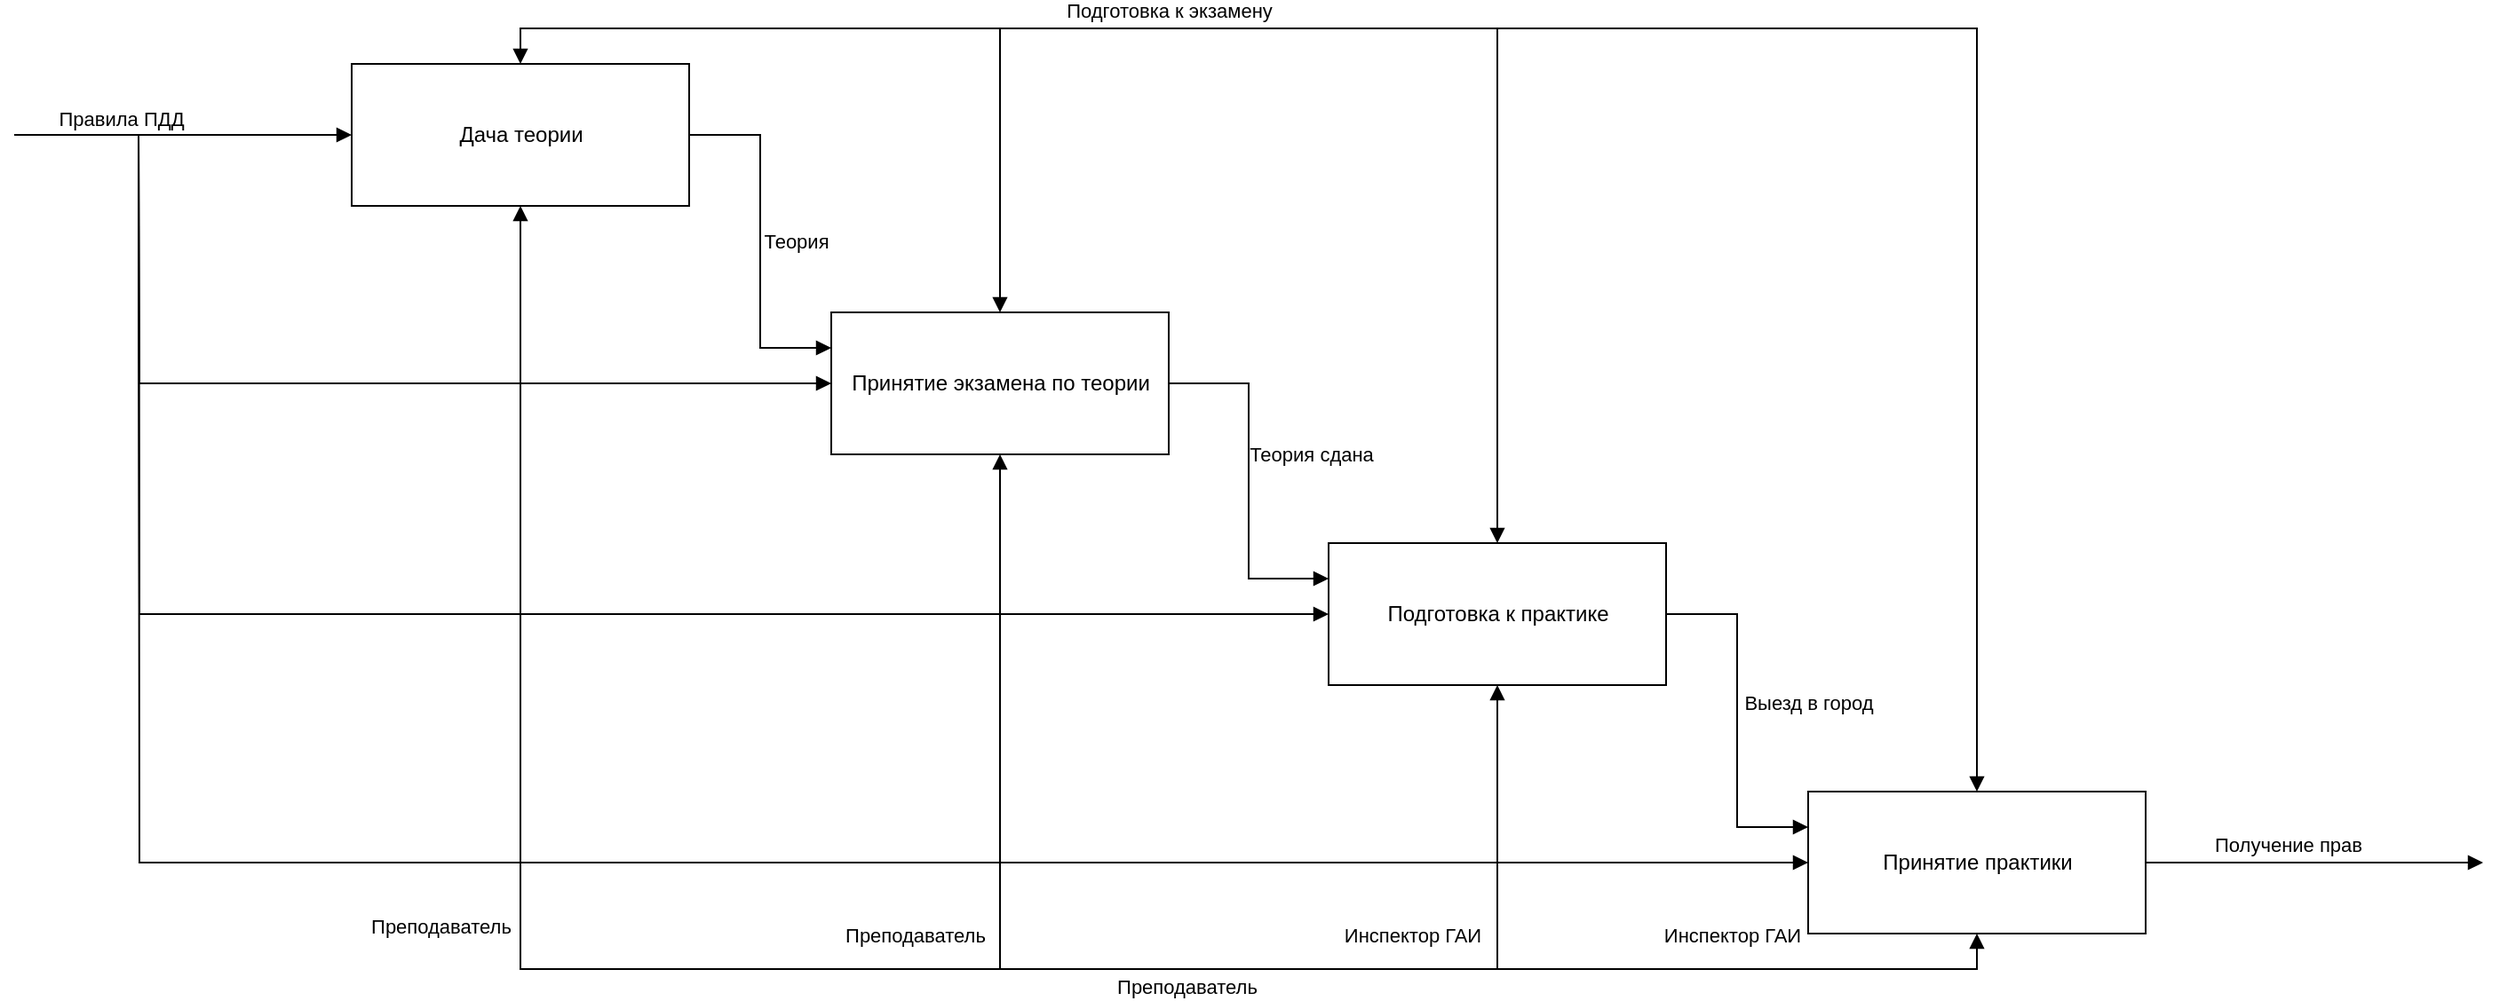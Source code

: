 <mxfile version="20.5.3" type="device"><diagram id="4-vYXm7lN5wewXKUIZjb" name="Страница 1"><mxGraphModel dx="2249" dy="794" grid="1" gridSize="10" guides="1" tooltips="1" connect="1" arrows="1" fold="1" page="1" pageScale="1" pageWidth="827" pageHeight="1169" math="0" shadow="0"><root><mxCell id="0"/><mxCell id="1" parent="0"/><mxCell id="oaXhuNx8Ytf3IVq7eA1u-3" style="edgeStyle=orthogonalEdgeStyle;rounded=0;orthogonalLoop=1;jettySize=auto;html=1;exitX=0;exitY=0.5;exitDx=0;exitDy=0;endArrow=none;endFill=0;startArrow=block;startFill=1;" parent="1" source="oaXhuNx8Ytf3IVq7eA1u-1" edge="1"><mxGeometry relative="1" as="geometry"><mxPoint x="-70" y="240" as="targetPoint"/></mxGeometry></mxCell><mxCell id="oaXhuNx8Ytf3IVq7eA1u-8" value="Правила ПДД" style="edgeLabel;html=1;align=center;verticalAlign=middle;resizable=0;points=[];" parent="oaXhuNx8Ytf3IVq7eA1u-3" vertex="1" connectable="0"><mxGeometry x="0.232" y="-3" relative="1" as="geometry"><mxPoint x="-13" y="-7" as="offset"/></mxGeometry></mxCell><mxCell id="oaXhuNx8Ytf3IVq7eA1u-10" style="edgeStyle=orthogonalEdgeStyle;rounded=0;orthogonalLoop=1;jettySize=auto;html=1;exitX=0.5;exitY=0;exitDx=0;exitDy=0;startArrow=block;startFill=1;endArrow=block;endFill=1;entryX=0.5;entryY=0;entryDx=0;entryDy=0;" parent="1" source="oaXhuNx8Ytf3IVq7eA1u-1" target="oaXhuNx8Ytf3IVq7eA1u-6" edge="1"><mxGeometry relative="1" as="geometry"><mxPoint x="1117" y="160" as="targetPoint"/></mxGeometry></mxCell><mxCell id="oaXhuNx8Ytf3IVq7eA1u-11" value="Подготовка к экзамену" style="edgeLabel;html=1;align=center;verticalAlign=middle;resizable=0;points=[];" parent="oaXhuNx8Ytf3IVq7eA1u-10" vertex="1" connectable="0"><mxGeometry x="-0.402" y="3" relative="1" as="geometry"><mxPoint x="5" y="-7" as="offset"/></mxGeometry></mxCell><mxCell id="oaXhuNx8Ytf3IVq7eA1u-24" style="edgeStyle=orthogonalEdgeStyle;rounded=0;orthogonalLoop=1;jettySize=auto;html=1;exitX=1;exitY=0.5;exitDx=0;exitDy=0;entryX=0;entryY=0.25;entryDx=0;entryDy=0;startArrow=none;startFill=0;endArrow=block;endFill=1;" parent="1" source="oaXhuNx8Ytf3IVq7eA1u-1" target="oaXhuNx8Ytf3IVq7eA1u-4" edge="1"><mxGeometry relative="1" as="geometry"/></mxCell><mxCell id="RH-XVd-XVVp1uxE-oXv3-3" value="Теория" style="edgeLabel;html=1;align=center;verticalAlign=middle;resizable=0;points=[];" vertex="1" connectable="0" parent="oaXhuNx8Ytf3IVq7eA1u-24"><mxGeometry x="-0.1" y="-1" relative="1" as="geometry"><mxPoint x="21" y="10" as="offset"/></mxGeometry></mxCell><mxCell id="oaXhuNx8Ytf3IVq7eA1u-1" value="Дача теории" style="html=1;" parent="1" vertex="1"><mxGeometry x="120" y="200" width="190" height="80" as="geometry"/></mxCell><mxCell id="oaXhuNx8Ytf3IVq7eA1u-15" style="edgeStyle=orthogonalEdgeStyle;rounded=0;orthogonalLoop=1;jettySize=auto;html=1;exitX=0.5;exitY=0;exitDx=0;exitDy=0;startArrow=block;startFill=1;endArrow=none;endFill=0;" parent="1" source="oaXhuNx8Ytf3IVq7eA1u-4" edge="1"><mxGeometry relative="1" as="geometry"><mxPoint x="485" y="180" as="targetPoint"/></mxGeometry></mxCell><mxCell id="oaXhuNx8Ytf3IVq7eA1u-21" style="edgeStyle=orthogonalEdgeStyle;rounded=0;orthogonalLoop=1;jettySize=auto;html=1;exitX=0.5;exitY=1;exitDx=0;exitDy=0;startArrow=block;startFill=1;endArrow=none;endFill=0;" parent="1" source="oaXhuNx8Ytf3IVq7eA1u-4" edge="1"><mxGeometry relative="1" as="geometry"><mxPoint x="485" y="710" as="targetPoint"/></mxGeometry></mxCell><mxCell id="oaXhuNx8Ytf3IVq7eA1u-23" style="edgeStyle=orthogonalEdgeStyle;rounded=0;orthogonalLoop=1;jettySize=auto;html=1;exitX=0;exitY=0.5;exitDx=0;exitDy=0;startArrow=block;startFill=1;endArrow=none;endFill=0;" parent="1" source="oaXhuNx8Ytf3IVq7eA1u-4" edge="1"><mxGeometry relative="1" as="geometry"><mxPoint y="240" as="targetPoint"/></mxGeometry></mxCell><mxCell id="oaXhuNx8Ytf3IVq7eA1u-25" style="edgeStyle=orthogonalEdgeStyle;rounded=0;orthogonalLoop=1;jettySize=auto;html=1;exitX=1;exitY=0.5;exitDx=0;exitDy=0;entryX=0;entryY=0.25;entryDx=0;entryDy=0;startArrow=none;startFill=0;endArrow=block;endFill=1;" parent="1" source="oaXhuNx8Ytf3IVq7eA1u-4" target="oaXhuNx8Ytf3IVq7eA1u-5" edge="1"><mxGeometry relative="1" as="geometry"/></mxCell><mxCell id="RH-XVd-XVVp1uxE-oXv3-5" value="Теория сдана" style="edgeLabel;html=1;align=center;verticalAlign=middle;resizable=0;points=[];" vertex="1" connectable="0" parent="oaXhuNx8Ytf3IVq7eA1u-25"><mxGeometry x="-0.13" y="-2" relative="1" as="geometry"><mxPoint x="37" y="-2" as="offset"/></mxGeometry></mxCell><mxCell id="oaXhuNx8Ytf3IVq7eA1u-4" value="Принятие экзамена по теории" style="html=1;" parent="1" vertex="1"><mxGeometry x="390" y="340" width="190" height="80" as="geometry"/></mxCell><mxCell id="oaXhuNx8Ytf3IVq7eA1u-17" style="edgeStyle=orthogonalEdgeStyle;rounded=0;orthogonalLoop=1;jettySize=auto;html=1;exitX=0.5;exitY=0;exitDx=0;exitDy=0;startArrow=block;startFill=1;endArrow=none;endFill=0;" parent="1" source="oaXhuNx8Ytf3IVq7eA1u-5" edge="1"><mxGeometry relative="1" as="geometry"><mxPoint x="765" y="180" as="targetPoint"/></mxGeometry></mxCell><mxCell id="oaXhuNx8Ytf3IVq7eA1u-19" style="edgeStyle=orthogonalEdgeStyle;rounded=0;orthogonalLoop=1;jettySize=auto;html=1;exitX=0.5;exitY=1;exitDx=0;exitDy=0;startArrow=block;startFill=1;endArrow=none;endFill=0;" parent="1" source="oaXhuNx8Ytf3IVq7eA1u-5" edge="1"><mxGeometry relative="1" as="geometry"><mxPoint x="765" y="710" as="targetPoint"/></mxGeometry></mxCell><mxCell id="oaXhuNx8Ytf3IVq7eA1u-26" style="edgeStyle=orthogonalEdgeStyle;rounded=0;orthogonalLoop=1;jettySize=auto;html=1;exitX=1;exitY=0.5;exitDx=0;exitDy=0;entryX=0;entryY=0.25;entryDx=0;entryDy=0;startArrow=none;startFill=0;endArrow=block;endFill=1;" parent="1" source="oaXhuNx8Ytf3IVq7eA1u-5" target="oaXhuNx8Ytf3IVq7eA1u-6" edge="1"><mxGeometry relative="1" as="geometry"/></mxCell><mxCell id="RH-XVd-XVVp1uxE-oXv3-6" value="Выезд в город" style="edgeLabel;html=1;align=center;verticalAlign=middle;resizable=0;points=[];" vertex="1" connectable="0" parent="oaXhuNx8Ytf3IVq7eA1u-26"><mxGeometry x="-0.21" y="2" relative="1" as="geometry"><mxPoint x="38" y="11" as="offset"/></mxGeometry></mxCell><mxCell id="oaXhuNx8Ytf3IVq7eA1u-30" style="edgeStyle=orthogonalEdgeStyle;rounded=0;orthogonalLoop=1;jettySize=auto;html=1;exitX=0;exitY=0.5;exitDx=0;exitDy=0;startArrow=block;startFill=1;endArrow=none;endFill=0;" parent="1" source="oaXhuNx8Ytf3IVq7eA1u-5" edge="1"><mxGeometry relative="1" as="geometry"><mxPoint y="240" as="targetPoint"/></mxGeometry></mxCell><mxCell id="oaXhuNx8Ytf3IVq7eA1u-5" value="Подготовка к практике" style="html=1;" parent="1" vertex="1"><mxGeometry x="670" y="470" width="190" height="80" as="geometry"/></mxCell><mxCell id="oaXhuNx8Ytf3IVq7eA1u-12" style="edgeStyle=orthogonalEdgeStyle;rounded=0;orthogonalLoop=1;jettySize=auto;html=1;exitX=0.5;exitY=1;exitDx=0;exitDy=0;startArrow=block;startFill=1;endArrow=block;endFill=1;" parent="1" source="oaXhuNx8Ytf3IVq7eA1u-6" target="oaXhuNx8Ytf3IVq7eA1u-1" edge="1"><mxGeometry relative="1" as="geometry"/></mxCell><mxCell id="oaXhuNx8Ytf3IVq7eA1u-13" value="Преподаватель" style="edgeLabel;html=1;align=center;verticalAlign=middle;resizable=0;points=[];" parent="oaXhuNx8Ytf3IVq7eA1u-12" vertex="1" connectable="0"><mxGeometry x="-0.241" relative="1" as="geometry"><mxPoint x="17" y="10" as="offset"/></mxGeometry></mxCell><mxCell id="RH-XVd-XVVp1uxE-oXv3-1" value="Преподаватель" style="edgeLabel;html=1;align=center;verticalAlign=middle;resizable=0;points=[];" vertex="1" connectable="0" parent="oaXhuNx8Ytf3IVq7eA1u-12"><mxGeometry x="0.361" y="1" relative="1" as="geometry"><mxPoint x="-44" as="offset"/></mxGeometry></mxCell><mxCell id="oaXhuNx8Ytf3IVq7eA1u-28" style="edgeStyle=orthogonalEdgeStyle;rounded=0;orthogonalLoop=1;jettySize=auto;html=1;exitX=0;exitY=0.5;exitDx=0;exitDy=0;startArrow=block;startFill=1;endArrow=none;endFill=0;" parent="1" source="oaXhuNx8Ytf3IVq7eA1u-6" edge="1"><mxGeometry relative="1" as="geometry"><mxPoint y="240" as="targetPoint"/></mxGeometry></mxCell><mxCell id="oaXhuNx8Ytf3IVq7eA1u-32" style="edgeStyle=orthogonalEdgeStyle;rounded=0;orthogonalLoop=1;jettySize=auto;html=1;exitX=1;exitY=0.5;exitDx=0;exitDy=0;startArrow=none;startFill=0;endArrow=block;endFill=1;" parent="1" source="oaXhuNx8Ytf3IVq7eA1u-6" edge="1"><mxGeometry relative="1" as="geometry"><mxPoint x="1320" y="650" as="targetPoint"/></mxGeometry></mxCell><mxCell id="oaXhuNx8Ytf3IVq7eA1u-33" value="Получение прав" style="edgeLabel;html=1;align=center;verticalAlign=middle;resizable=0;points=[];" parent="oaXhuNx8Ytf3IVq7eA1u-32" vertex="1" connectable="0"><mxGeometry x="-0.39" y="3" relative="1" as="geometry"><mxPoint x="22" y="-7" as="offset"/></mxGeometry></mxCell><mxCell id="oaXhuNx8Ytf3IVq7eA1u-6" value="Принятие практики" style="html=1;" parent="1" vertex="1"><mxGeometry x="940" y="610" width="190" height="80" as="geometry"/></mxCell><mxCell id="RH-XVd-XVVp1uxE-oXv3-2" value="Преподаватель" style="edgeLabel;html=1;align=center;verticalAlign=middle;resizable=0;points=[];" vertex="1" connectable="0" parent="1"><mxGeometry x="350" y="700" as="geometry"><mxPoint x="87" y="-9" as="offset"/></mxGeometry></mxCell><mxCell id="RH-XVd-XVVp1uxE-oXv3-4" value="Инспектор ГАИ" style="edgeLabel;html=1;align=center;verticalAlign=middle;resizable=0;points=[];" vertex="1" connectable="0" parent="1"><mxGeometry x="630" y="700" as="geometry"><mxPoint x="87" y="-9" as="offset"/></mxGeometry></mxCell><mxCell id="RH-XVd-XVVp1uxE-oXv3-7" value="Инспектор ГАИ" style="edgeLabel;html=1;align=center;verticalAlign=middle;resizable=0;points=[];" vertex="1" connectable="0" parent="1"><mxGeometry x="810" y="700" as="geometry"><mxPoint x="87" y="-9" as="offset"/></mxGeometry></mxCell></root></mxGraphModel></diagram></mxfile>